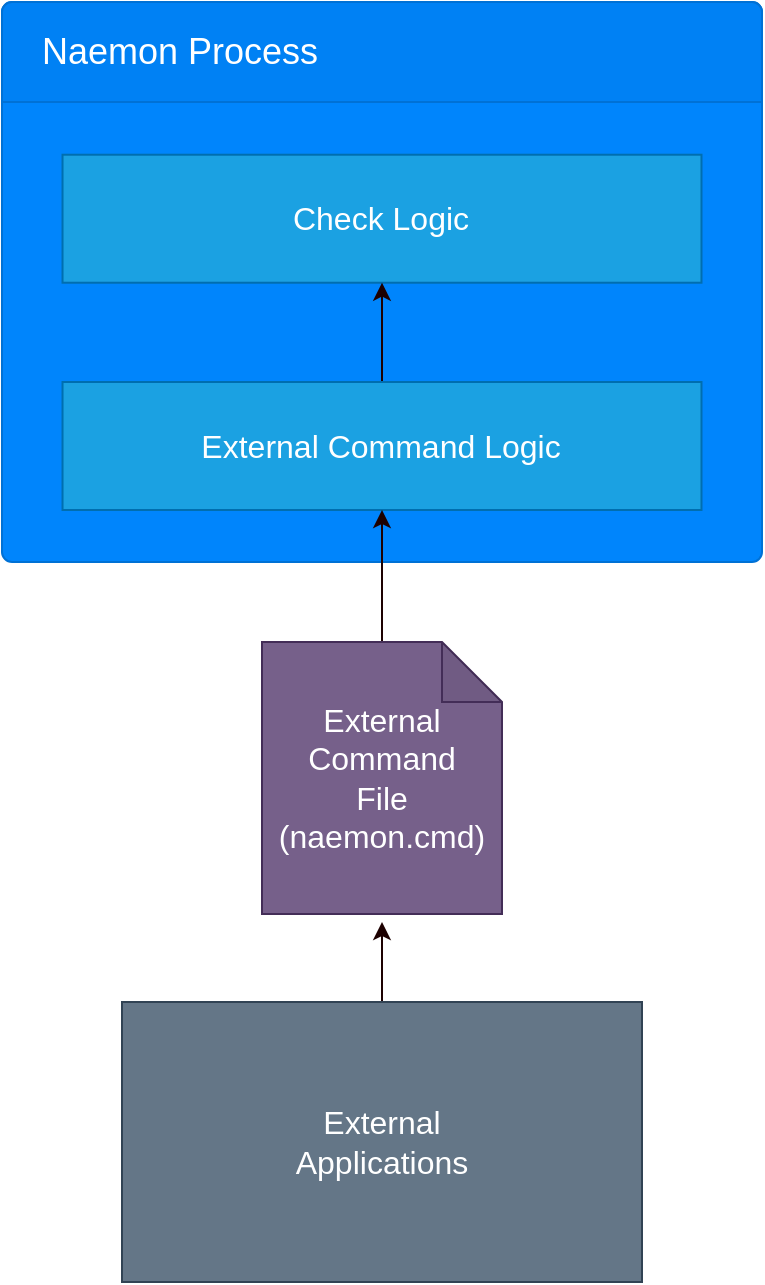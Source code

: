 <mxfile version="24.7.17">
  <diagram name="Seite-1" id="R0aHDFtCkrT7WoSOV8md">
    <mxGraphModel dx="1434" dy="957" grid="1" gridSize="10" guides="1" tooltips="1" connect="1" arrows="1" fold="1" page="1" pageScale="1" pageWidth="1169" pageHeight="827" math="0" shadow="0">
      <root>
        <mxCell id="0" />
        <mxCell id="1" parent="0" />
        <mxCell id="5FB76fzgtN4Mtl5dD62B-1" value="" style="html=1;shadow=0;dashed=0;shape=mxgraph.bootstrap.rrect;rSize=5;strokeColor=#0071D5;html=1;whiteSpace=wrap;fillColor=#0085FC;fontColor=#ffffff;verticalAlign=bottom;align=left;spacing=20;spacingBottom=0;fontSize=14;" parent="1" vertex="1">
          <mxGeometry x="50" y="100" width="380" height="280" as="geometry" />
        </mxCell>
        <mxCell id="5FB76fzgtN4Mtl5dD62B-2" value="Naemon Process" style="html=1;shadow=0;dashed=0;shape=mxgraph.bootstrap.topButton;rSize=5;perimeter=none;whiteSpace=wrap;fillColor=#0081F4;strokeColor=#0071D5;fontColor=#ffffff;resizeWidth=1;fontSize=18;align=left;spacing=20;" parent="5FB76fzgtN4Mtl5dD62B-1" vertex="1">
          <mxGeometry width="380" height="50" relative="1" as="geometry" />
        </mxCell>
        <mxCell id="cy9vblpNPn31SKOtWbtc-17" value="Check Logic" style="rounded=0;whiteSpace=wrap;html=1;fillColor=#1ba1e2;fontColor=#ffffff;strokeColor=#006EAF;fontSize=16;" parent="5FB76fzgtN4Mtl5dD62B-1" vertex="1">
          <mxGeometry x="30.26" y="76.36" width="319.48" height="64" as="geometry" />
        </mxCell>
        <mxCell id="cy9vblpNPn31SKOtWbtc-49" style="edgeStyle=orthogonalEdgeStyle;rounded=0;orthogonalLoop=1;jettySize=auto;html=1;strokeColor=#1D0101;" parent="5FB76fzgtN4Mtl5dD62B-1" source="cy9vblpNPn31SKOtWbtc-44" target="cy9vblpNPn31SKOtWbtc-17" edge="1">
          <mxGeometry relative="1" as="geometry" />
        </mxCell>
        <mxCell id="cy9vblpNPn31SKOtWbtc-44" value="External Command Logic" style="rounded=0;whiteSpace=wrap;html=1;fillColor=#1ba1e2;fontColor=#ffffff;strokeColor=#006EAF;fontSize=16;" parent="5FB76fzgtN4Mtl5dD62B-1" vertex="1">
          <mxGeometry x="30.26" y="190" width="319.48" height="64" as="geometry" />
        </mxCell>
        <mxCell id="t33chXEk3_tx0NLD2dZh-2" style="edgeStyle=orthogonalEdgeStyle;rounded=0;orthogonalLoop=1;jettySize=auto;html=1;strokeColor=#1D0101;" parent="1" source="cy9vblpNPn31SKOtWbtc-46" edge="1">
          <mxGeometry relative="1" as="geometry">
            <mxPoint x="240" y="560" as="targetPoint" />
          </mxGeometry>
        </mxCell>
        <mxCell id="cy9vblpNPn31SKOtWbtc-46" value="External&lt;div style=&quot;font-size: 16px;&quot;&gt;Applications&lt;/div&gt;" style="rounded=0;whiteSpace=wrap;html=1;fillColor=#647687;fontColor=#ffffff;strokeColor=#314354;fontSize=16;" parent="1" vertex="1">
          <mxGeometry x="110" y="600" width="260" height="140" as="geometry" />
        </mxCell>
        <mxCell id="t33chXEk3_tx0NLD2dZh-3" style="edgeStyle=orthogonalEdgeStyle;rounded=0;orthogonalLoop=1;jettySize=auto;html=1;entryX=0.5;entryY=1;entryDx=0;entryDy=0;strokeColor=#1D0101;" parent="1" source="t33chXEk3_tx0NLD2dZh-1" target="cy9vblpNPn31SKOtWbtc-44" edge="1">
          <mxGeometry relative="1" as="geometry" />
        </mxCell>
        <mxCell id="t33chXEk3_tx0NLD2dZh-1" value="&lt;span style=&quot;color: rgb(255, 255, 255); font-size: 16px;&quot;&gt;&lt;font style=&quot;font-size: 16px;&quot;&gt;External&lt;/font&gt;&lt;/span&gt;&lt;div style=&quot;color: rgb(255, 255, 255); font-size: 16px;&quot;&gt;&lt;font style=&quot;font-size: 16px;&quot;&gt;Command&lt;/font&gt;&lt;/div&gt;&lt;div style=&quot;color: rgb(255, 255, 255); font-size: 16px;&quot;&gt;&lt;font style=&quot;font-size: 16px;&quot;&gt;File&lt;/font&gt;&lt;/div&gt;&lt;div style=&quot;color: rgb(255, 255, 255); font-size: 16px;&quot;&gt;&lt;font style=&quot;font-size: 16px;&quot;&gt;(naemon.cmd)&lt;/font&gt;&lt;/div&gt;" style="shape=note;whiteSpace=wrap;html=1;backgroundOutline=1;darkOpacity=0.05;fillColor=#76608a;fontColor=#ffffff;strokeColor=#432D57;" parent="1" vertex="1">
          <mxGeometry x="180" y="420" width="120" height="136" as="geometry" />
        </mxCell>
      </root>
    </mxGraphModel>
  </diagram>
</mxfile>
